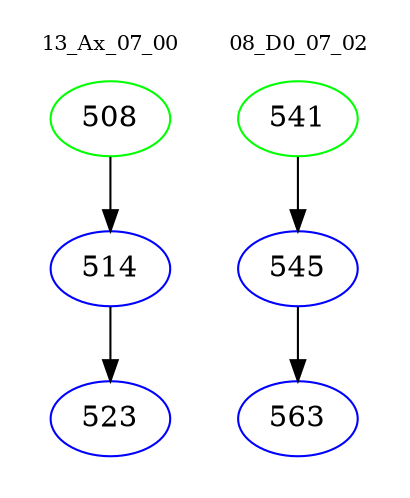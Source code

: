 digraph{
subgraph cluster_0 {
color = white
label = "13_Ax_07_00";
fontsize=10;
T0_508 [label="508", color="green"]
T0_508 -> T0_514 [color="black"]
T0_514 [label="514", color="blue"]
T0_514 -> T0_523 [color="black"]
T0_523 [label="523", color="blue"]
}
subgraph cluster_1 {
color = white
label = "08_D0_07_02";
fontsize=10;
T1_541 [label="541", color="green"]
T1_541 -> T1_545 [color="black"]
T1_545 [label="545", color="blue"]
T1_545 -> T1_563 [color="black"]
T1_563 [label="563", color="blue"]
}
}
